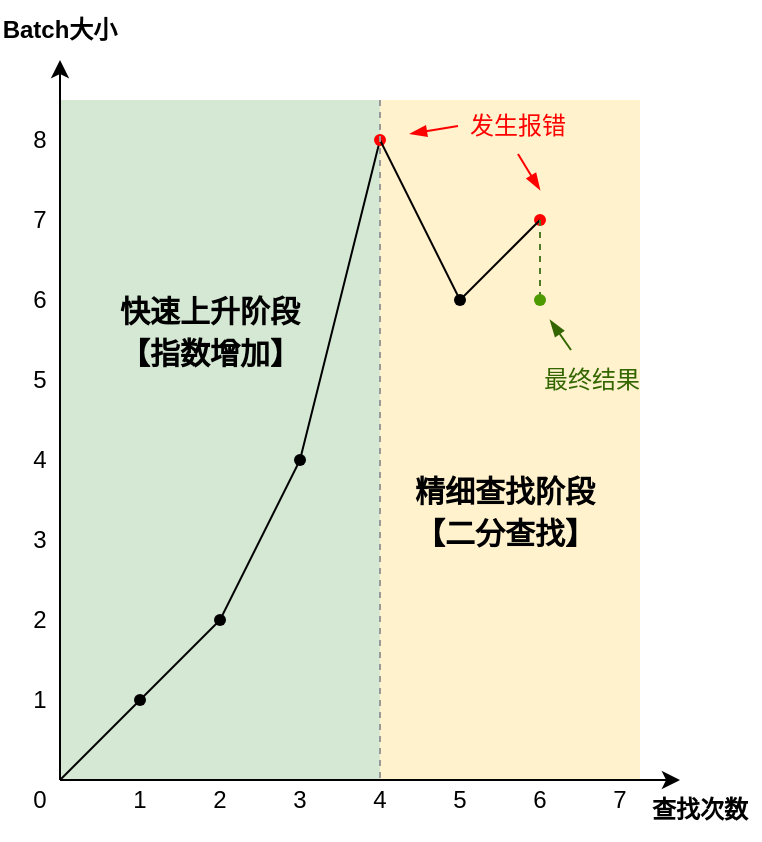 <mxfile version="26.1.3">
  <diagram name="第 1 页" id="P0X37leVDiIY0JSBpEs4">
    <mxGraphModel dx="650" dy="429" grid="1" gridSize="10" guides="1" tooltips="1" connect="1" arrows="1" fold="1" page="1" pageScale="1" pageWidth="827" pageHeight="1169" math="0" shadow="0">
      <root>
        <mxCell id="0" />
        <mxCell id="1" parent="0" />
        <mxCell id="SbGXOXO8LWaoFuI6wigv-1" value="" style="rounded=0;whiteSpace=wrap;html=1;fillColor=#fff2cc;strokeColor=none;" vertex="1" parent="1">
          <mxGeometry x="490" y="340" width="130" height="340" as="geometry" />
        </mxCell>
        <mxCell id="SbGXOXO8LWaoFuI6wigv-2" value="" style="rounded=0;whiteSpace=wrap;html=1;fillColor=#d5e8d4;strokeColor=none;" vertex="1" parent="1">
          <mxGeometry x="330" y="340" width="160" height="340" as="geometry" />
        </mxCell>
        <mxCell id="SbGXOXO8LWaoFuI6wigv-3" value="" style="endArrow=classic;html=1;rounded=0;" edge="1" parent="1">
          <mxGeometry width="50" height="50" relative="1" as="geometry">
            <mxPoint x="330" y="680" as="sourcePoint" />
            <mxPoint x="640" y="680" as="targetPoint" />
          </mxGeometry>
        </mxCell>
        <mxCell id="SbGXOXO8LWaoFuI6wigv-4" value="" style="endArrow=classic;html=1;rounded=0;entryX=0.5;entryY=1;entryDx=0;entryDy=0;" edge="1" parent="1" target="SbGXOXO8LWaoFuI6wigv-39">
          <mxGeometry width="50" height="50" relative="1" as="geometry">
            <mxPoint x="330" y="680" as="sourcePoint" />
            <mxPoint x="330" y="340" as="targetPoint" />
          </mxGeometry>
        </mxCell>
        <mxCell id="SbGXOXO8LWaoFuI6wigv-5" value="0" style="text;html=1;align=center;verticalAlign=middle;whiteSpace=wrap;rounded=0;" vertex="1" parent="1">
          <mxGeometry x="310" y="680" width="20" height="20" as="geometry" />
        </mxCell>
        <mxCell id="SbGXOXO8LWaoFuI6wigv-6" value="1" style="text;html=1;align=center;verticalAlign=middle;whiteSpace=wrap;rounded=0;" vertex="1" parent="1">
          <mxGeometry x="360" y="680" width="20" height="20" as="geometry" />
        </mxCell>
        <mxCell id="SbGXOXO8LWaoFuI6wigv-7" value="2" style="text;html=1;align=center;verticalAlign=middle;whiteSpace=wrap;rounded=0;" vertex="1" parent="1">
          <mxGeometry x="400" y="680" width="20" height="20" as="geometry" />
        </mxCell>
        <mxCell id="SbGXOXO8LWaoFuI6wigv-8" value="1" style="text;html=1;align=center;verticalAlign=middle;whiteSpace=wrap;rounded=0;" vertex="1" parent="1">
          <mxGeometry x="310" y="630" width="20" height="20" as="geometry" />
        </mxCell>
        <mxCell id="SbGXOXO8LWaoFuI6wigv-9" value="" style="endArrow=none;html=1;rounded=0;exitDx=0;exitDy=0;" edge="1" parent="1" source="SbGXOXO8LWaoFuI6wigv-16">
          <mxGeometry width="50" height="50" relative="1" as="geometry">
            <mxPoint x="330" y="670" as="sourcePoint" />
            <mxPoint x="410" y="600" as="targetPoint" />
          </mxGeometry>
        </mxCell>
        <mxCell id="SbGXOXO8LWaoFuI6wigv-10" value="2" style="text;html=1;align=center;verticalAlign=middle;whiteSpace=wrap;rounded=0;" vertex="1" parent="1">
          <mxGeometry x="310" y="590" width="20" height="20" as="geometry" />
        </mxCell>
        <mxCell id="SbGXOXO8LWaoFuI6wigv-11" value="3" style="text;html=1;align=center;verticalAlign=middle;whiteSpace=wrap;rounded=0;" vertex="1" parent="1">
          <mxGeometry x="310" y="550" width="20" height="20" as="geometry" />
        </mxCell>
        <mxCell id="SbGXOXO8LWaoFuI6wigv-12" value="4" style="text;html=1;align=center;verticalAlign=middle;whiteSpace=wrap;rounded=0;" vertex="1" parent="1">
          <mxGeometry x="310" y="510" width="20" height="20" as="geometry" />
        </mxCell>
        <mxCell id="SbGXOXO8LWaoFuI6wigv-13" value="" style="endArrow=none;html=1;rounded=0;exitX=1;exitY=0;exitDx=0;exitDy=0;" edge="1" parent="1" source="SbGXOXO8LWaoFuI6wigv-5" target="SbGXOXO8LWaoFuI6wigv-14">
          <mxGeometry width="50" height="50" relative="1" as="geometry">
            <mxPoint x="330" y="680" as="sourcePoint" />
            <mxPoint x="410" y="600" as="targetPoint" />
          </mxGeometry>
        </mxCell>
        <mxCell id="SbGXOXO8LWaoFuI6wigv-14" value="" style="shape=waypoint;sketch=0;size=6;pointerEvents=1;points=[];fillColor=none;resizable=0;rotatable=0;perimeter=centerPerimeter;snapToPoint=1;" vertex="1" parent="1">
          <mxGeometry x="360" y="630" width="20" height="20" as="geometry" />
        </mxCell>
        <mxCell id="SbGXOXO8LWaoFuI6wigv-15" value="" style="endArrow=none;html=1;rounded=0;exitDx=0;exitDy=0;" edge="1" parent="1" source="SbGXOXO8LWaoFuI6wigv-14" target="SbGXOXO8LWaoFuI6wigv-16">
          <mxGeometry width="50" height="50" relative="1" as="geometry">
            <mxPoint x="370" y="640" as="sourcePoint" />
            <mxPoint x="410" y="600" as="targetPoint" />
          </mxGeometry>
        </mxCell>
        <mxCell id="SbGXOXO8LWaoFuI6wigv-16" value="" style="shape=waypoint;sketch=0;size=6;pointerEvents=1;points=[];fillColor=none;resizable=0;rotatable=0;perimeter=centerPerimeter;snapToPoint=1;" vertex="1" parent="1">
          <mxGeometry x="400" y="590" width="20" height="20" as="geometry" />
        </mxCell>
        <mxCell id="SbGXOXO8LWaoFuI6wigv-17" value="" style="endArrow=none;html=1;rounded=0;" edge="1" parent="1" source="SbGXOXO8LWaoFuI6wigv-16">
          <mxGeometry width="50" height="50" relative="1" as="geometry">
            <mxPoint x="430" y="610" as="sourcePoint" />
            <mxPoint x="450" y="520" as="targetPoint" />
          </mxGeometry>
        </mxCell>
        <mxCell id="SbGXOXO8LWaoFuI6wigv-18" value="5" style="text;html=1;align=center;verticalAlign=middle;whiteSpace=wrap;rounded=0;" vertex="1" parent="1">
          <mxGeometry x="310" y="470" width="20" height="20" as="geometry" />
        </mxCell>
        <mxCell id="SbGXOXO8LWaoFuI6wigv-19" value="6" style="text;html=1;align=center;verticalAlign=middle;whiteSpace=wrap;rounded=0;" vertex="1" parent="1">
          <mxGeometry x="310" y="430" width="20" height="20" as="geometry" />
        </mxCell>
        <mxCell id="SbGXOXO8LWaoFuI6wigv-20" value="7" style="text;html=1;align=center;verticalAlign=middle;whiteSpace=wrap;rounded=0;" vertex="1" parent="1">
          <mxGeometry x="310" y="390" width="20" height="20" as="geometry" />
        </mxCell>
        <mxCell id="SbGXOXO8LWaoFuI6wigv-21" value="8" style="text;html=1;align=center;verticalAlign=middle;whiteSpace=wrap;rounded=0;" vertex="1" parent="1">
          <mxGeometry x="310" y="350" width="20" height="20" as="geometry" />
        </mxCell>
        <mxCell id="SbGXOXO8LWaoFuI6wigv-22" value="" style="shape=waypoint;sketch=0;size=6;pointerEvents=1;points=[];fillColor=none;resizable=0;rotatable=0;perimeter=centerPerimeter;snapToPoint=1;" vertex="1" parent="1">
          <mxGeometry x="440" y="510" width="20" height="20" as="geometry" />
        </mxCell>
        <mxCell id="SbGXOXO8LWaoFuI6wigv-23" value="" style="endArrow=none;html=1;rounded=0;exitDx=0;exitDy=0;exitPerimeter=0;" edge="1" parent="1" source="SbGXOXO8LWaoFuI6wigv-25">
          <mxGeometry width="50" height="50" relative="1" as="geometry">
            <mxPoint x="420" y="610" as="sourcePoint" />
            <mxPoint x="490" y="360" as="targetPoint" />
          </mxGeometry>
        </mxCell>
        <mxCell id="SbGXOXO8LWaoFuI6wigv-24" value="" style="endArrow=none;html=1;rounded=0;exitX=0.467;exitY=0.367;exitDx=0;exitDy=0;exitPerimeter=0;" edge="1" parent="1" source="SbGXOXO8LWaoFuI6wigv-22" target="SbGXOXO8LWaoFuI6wigv-25">
          <mxGeometry width="50" height="50" relative="1" as="geometry">
            <mxPoint x="450" y="520" as="sourcePoint" />
            <mxPoint x="490" y="360" as="targetPoint" />
          </mxGeometry>
        </mxCell>
        <mxCell id="SbGXOXO8LWaoFuI6wigv-25" value="" style="shape=waypoint;sketch=0;size=6;pointerEvents=1;points=[];fillColor=none;resizable=0;rotatable=0;perimeter=centerPerimeter;snapToPoint=1;strokeColor=#FF0000;" vertex="1" parent="1">
          <mxGeometry x="480" y="350" width="20" height="20" as="geometry" />
        </mxCell>
        <mxCell id="SbGXOXO8LWaoFuI6wigv-26" value="3" style="text;html=1;align=center;verticalAlign=middle;whiteSpace=wrap;rounded=0;" vertex="1" parent="1">
          <mxGeometry x="440" y="680" width="20" height="20" as="geometry" />
        </mxCell>
        <mxCell id="SbGXOXO8LWaoFuI6wigv-27" value="4" style="text;html=1;align=center;verticalAlign=middle;whiteSpace=wrap;rounded=0;" vertex="1" parent="1">
          <mxGeometry x="480" y="680" width="20" height="20" as="geometry" />
        </mxCell>
        <mxCell id="SbGXOXO8LWaoFuI6wigv-28" value="" style="shape=waypoint;sketch=0;size=6;pointerEvents=1;points=[];fillColor=none;resizable=0;rotatable=0;perimeter=centerPerimeter;snapToPoint=1;strokeColor=light-dark(#000000, #ff9090);" vertex="1" parent="1">
          <mxGeometry x="520" y="430" width="20" height="20" as="geometry" />
        </mxCell>
        <mxCell id="SbGXOXO8LWaoFuI6wigv-29" value="5" style="text;html=1;align=center;verticalAlign=middle;whiteSpace=wrap;rounded=0;" vertex="1" parent="1">
          <mxGeometry x="520" y="680" width="20" height="20" as="geometry" />
        </mxCell>
        <mxCell id="SbGXOXO8LWaoFuI6wigv-30" value="6" style="text;html=1;align=center;verticalAlign=middle;whiteSpace=wrap;rounded=0;" vertex="1" parent="1">
          <mxGeometry x="560" y="680" width="20" height="20" as="geometry" />
        </mxCell>
        <mxCell id="SbGXOXO8LWaoFuI6wigv-31" value="" style="endArrow=blockThin;html=1;rounded=0;endFill=1;fontColor=#FF0000;strokeColor=#FF0000;exitX=0;exitY=0.5;exitDx=0;exitDy=0;" edge="1" parent="1" source="SbGXOXO8LWaoFuI6wigv-32">
          <mxGeometry width="50" height="50" relative="1" as="geometry">
            <mxPoint x="560" y="350" as="sourcePoint" />
            <mxPoint x="505" y="356.875" as="targetPoint" />
          </mxGeometry>
        </mxCell>
        <mxCell id="SbGXOXO8LWaoFuI6wigv-32" value="&lt;font color=&quot;#ff0000&quot;&gt;发生报错&lt;/font&gt;" style="text;html=1;align=center;verticalAlign=middle;whiteSpace=wrap;rounded=0;" vertex="1" parent="1">
          <mxGeometry x="529" y="338" width="60" height="30" as="geometry" />
        </mxCell>
        <mxCell id="SbGXOXO8LWaoFuI6wigv-33" value="" style="shape=waypoint;sketch=0;size=6;pointerEvents=1;points=[];fillColor=none;resizable=0;rotatable=0;perimeter=centerPerimeter;snapToPoint=1;strokeColor=#FF0000;" vertex="1" parent="1">
          <mxGeometry x="560" y="390" width="20" height="20" as="geometry" />
        </mxCell>
        <mxCell id="SbGXOXO8LWaoFuI6wigv-34" value="" style="endArrow=blockThin;html=1;rounded=0;endFill=1;fontColor=#FF0000;strokeColor=#FF0000;exitX=0.5;exitY=1;exitDx=0;exitDy=0;" edge="1" parent="1">
          <mxGeometry width="50" height="50" relative="1" as="geometry">
            <mxPoint x="559" y="367" as="sourcePoint" />
            <mxPoint x="570" y="385" as="targetPoint" />
          </mxGeometry>
        </mxCell>
        <mxCell id="SbGXOXO8LWaoFuI6wigv-35" value="" style="endArrow=blockThin;html=1;rounded=0;endFill=1;fontColor=#FF0000;strokeColor=#336600;entryX=1;entryY=1;entryDx=0;entryDy=0;entryPerimeter=0;" edge="1" parent="1" source="SbGXOXO8LWaoFuI6wigv-36">
          <mxGeometry width="50" height="50" relative="1" as="geometry">
            <mxPoint x="595" y="470" as="sourcePoint" />
            <mxPoint x="575" y="450" as="targetPoint" />
          </mxGeometry>
        </mxCell>
        <mxCell id="SbGXOXO8LWaoFuI6wigv-36" value="&lt;font style=&quot;color: rgb(51, 102, 0);&quot;&gt;最终结果&lt;/font&gt;" style="text;html=1;align=center;verticalAlign=middle;whiteSpace=wrap;rounded=0;" vertex="1" parent="1">
          <mxGeometry x="566" y="465" width="60" height="30" as="geometry" />
        </mxCell>
        <mxCell id="SbGXOXO8LWaoFuI6wigv-37" value="&lt;div style=&quot;line-height: 140%;&quot;&gt;&lt;div style=&quot;line-height: 140%;&quot;&gt;&lt;span style=&quot;font-size: 15px; line-height: 140%;&quot;&gt;&lt;b&gt;快速上升阶段&lt;/b&gt;&lt;/span&gt;&lt;/div&gt;&lt;font style=&quot;color: rgb(0, 0, 0); font-size: 15px; line-height: 140%;&quot;&gt;&lt;b&gt;【指数增加】&lt;/b&gt;&lt;/font&gt;&lt;/div&gt;" style="text;html=1;align=center;verticalAlign=middle;whiteSpace=wrap;rounded=0;" vertex="1" parent="1">
          <mxGeometry x="350" y="440" width="110" height="30" as="geometry" />
        </mxCell>
        <mxCell id="SbGXOXO8LWaoFuI6wigv-38" value="&lt;div style=&quot;line-height: 140%;&quot;&gt;&lt;div style=&quot;line-height: 140%;&quot;&gt;&lt;span style=&quot;font-size: 15px; line-height: 140%;&quot;&gt;精细查找阶段&lt;/span&gt;&lt;/div&gt;&lt;font style=&quot;font-size: 15px; line-height: 140%;&quot;&gt;【二分查找】&lt;/font&gt;&lt;/div&gt;" style="text;html=1;align=center;verticalAlign=middle;whiteSpace=wrap;rounded=0;fontStyle=1" vertex="1" parent="1">
          <mxGeometry x="500" y="530" width="105" height="30" as="geometry" />
        </mxCell>
        <mxCell id="SbGXOXO8LWaoFuI6wigv-39" value="&lt;font style=&quot;color: rgb(0, 0, 0);&quot;&gt;&lt;b&gt;Batch大小&lt;/b&gt;&lt;/font&gt;" style="text;html=1;align=center;verticalAlign=middle;whiteSpace=wrap;rounded=0;" vertex="1" parent="1">
          <mxGeometry x="300" y="290" width="60" height="30" as="geometry" />
        </mxCell>
        <mxCell id="SbGXOXO8LWaoFuI6wigv-40" value="&lt;font style=&quot;color: rgb(0, 0, 0);&quot;&gt;&lt;b&gt;查找次数&lt;/b&gt;&lt;/font&gt;" style="text;html=1;align=center;verticalAlign=middle;whiteSpace=wrap;rounded=0;" vertex="1" parent="1">
          <mxGeometry x="620" y="680" width="60" height="30" as="geometry" />
        </mxCell>
        <mxCell id="SbGXOXO8LWaoFuI6wigv-41" value="7" style="text;html=1;align=center;verticalAlign=middle;whiteSpace=wrap;rounded=0;" vertex="1" parent="1">
          <mxGeometry x="600" y="680" width="20" height="20" as="geometry" />
        </mxCell>
        <mxCell id="SbGXOXO8LWaoFuI6wigv-42" value="" style="endArrow=none;html=1;rounded=0;" edge="1" parent="1" source="SbGXOXO8LWaoFuI6wigv-28" target="SbGXOXO8LWaoFuI6wigv-25">
          <mxGeometry width="50" height="50" relative="1" as="geometry">
            <mxPoint x="570" y="410" as="sourcePoint" />
            <mxPoint x="500" y="370" as="targetPoint" />
          </mxGeometry>
        </mxCell>
        <mxCell id="SbGXOXO8LWaoFuI6wigv-43" value="" style="endArrow=none;html=1;rounded=0;strokeColor=#000000;entryX=0.137;entryY=0.703;entryDx=0;entryDy=0;entryPerimeter=0;" edge="1" parent="1" target="SbGXOXO8LWaoFuI6wigv-28">
          <mxGeometry width="50" height="50" relative="1" as="geometry">
            <mxPoint x="570" y="400" as="sourcePoint" />
            <mxPoint x="520" y="480" as="targetPoint" />
          </mxGeometry>
        </mxCell>
        <mxCell id="SbGXOXO8LWaoFuI6wigv-44" value="" style="endArrow=none;html=1;rounded=0;strokeColor=light-dark(#4f7a28, #ededed);exitDx=0;exitDy=0;exitPerimeter=0;dashed=1;" edge="1" parent="1" source="SbGXOXO8LWaoFuI6wigv-46">
          <mxGeometry width="50" height="50" relative="1" as="geometry">
            <mxPoint x="580" y="410" as="sourcePoint" />
            <mxPoint x="570" y="440" as="targetPoint" />
          </mxGeometry>
        </mxCell>
        <mxCell id="SbGXOXO8LWaoFuI6wigv-45" value="" style="endArrow=none;html=1;rounded=0;strokeColor=light-dark(#4f7a28, #ededed);exitX=0.611;exitY=0.676;exitDx=0;exitDy=0;exitPerimeter=0;dashed=1;" edge="1" parent="1" source="SbGXOXO8LWaoFuI6wigv-33" target="SbGXOXO8LWaoFuI6wigv-46">
          <mxGeometry width="50" height="50" relative="1" as="geometry">
            <mxPoint x="570" y="400" as="sourcePoint" />
            <mxPoint x="570" y="440" as="targetPoint" />
          </mxGeometry>
        </mxCell>
        <mxCell id="SbGXOXO8LWaoFuI6wigv-46" value="" style="shape=waypoint;sketch=0;size=6;pointerEvents=1;points=[];fillColor=none;resizable=0;rotatable=0;perimeter=centerPerimeter;snapToPoint=1;strokeColor=light-dark(#4D9900,#FF9090);" vertex="1" parent="1">
          <mxGeometry x="560" y="430" width="20" height="20" as="geometry" />
        </mxCell>
        <mxCell id="SbGXOXO8LWaoFuI6wigv-47" value="" style="endArrow=none;html=1;rounded=0;strokeColor=light-dark(#999999,#EDEDED);dashed=1;exitX=1;exitY=0;exitDx=0;exitDy=0;" edge="1" parent="1" source="SbGXOXO8LWaoFuI6wigv-2">
          <mxGeometry width="50" height="50" relative="1" as="geometry">
            <mxPoint x="490" y="340" as="sourcePoint" />
            <mxPoint x="490" y="680" as="targetPoint" />
          </mxGeometry>
        </mxCell>
      </root>
    </mxGraphModel>
  </diagram>
</mxfile>
